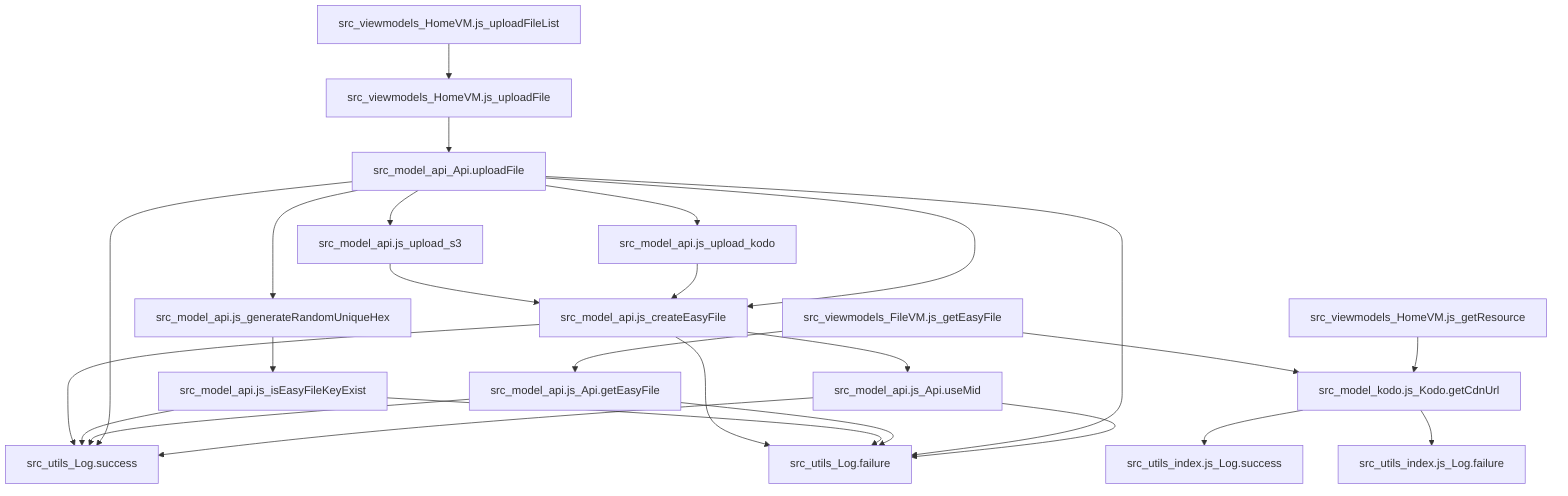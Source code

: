 graph TD
  src_model_api.js_createEasyFile --> src_model_api.js_Api.useMid
  src_model_api.js_createEasyFile --> src_utils_Log.success
  src_model_api.js_createEasyFile --> src_utils_Log.failure
  src_model_api.js_isEasyFileKeyExist --> src_utils_Log.success
  src_model_api.js_isEasyFileKeyExist --> src_utils_Log.failure
  src_model_api.js_generateRandomUniqueHex --> src_model_api.js_isEasyFileKeyExist
  src_model_api.js_Api.getEasyFile --> src_utils_Log.success
  src_model_api.js_Api.getEasyFile --> src_utils_Log.failure
  src_model_api.js_upload_s3 --> src_model_api.js_createEasyFile
  src_model_api.js_upload_kodo --> src_model_api.js_createEasyFile
  src_model_api_Api.uploadFile --> src_model_api.js_generateRandomUniqueHex
  src_model_api_Api.uploadFile --> src_utils_Log.success
  src_model_api_Api.uploadFile --> src_model_api.js_createEasyFile
  src_model_api_Api.uploadFile --> src_model_api.js_upload_s3
  src_model_api_Api.uploadFile --> src_model_api.js_upload_kodo
  src_model_api_Api.uploadFile --> src_utils_Log.failure
  src_model_api.js_Api.useMid --> src_utils_Log.success
  src_model_api.js_Api.useMid --> src_utils_Log.failure
  src_model_kodo.js_Kodo.getCdnUrl --> src_utils_index.js_Log.success
  src_model_kodo.js_Kodo.getCdnUrl --> src_utils_index.js_Log.failure
  src_viewmodels_FileVM.js_getEasyFile --> src_model_api.js_Api.getEasyFile
  src_viewmodels_FileVM.js_getEasyFile --> src_model_kodo.js_Kodo.getCdnUrl
  src_viewmodels_HomeVM.js_getResource --> src_model_kodo.js_Kodo.getCdnUrl
  src_viewmodels_HomeVM.js_uploadFile --> src_model_api_Api.uploadFile
  src_viewmodels_HomeVM.js_uploadFileList --> src_viewmodels_HomeVM.js_uploadFile